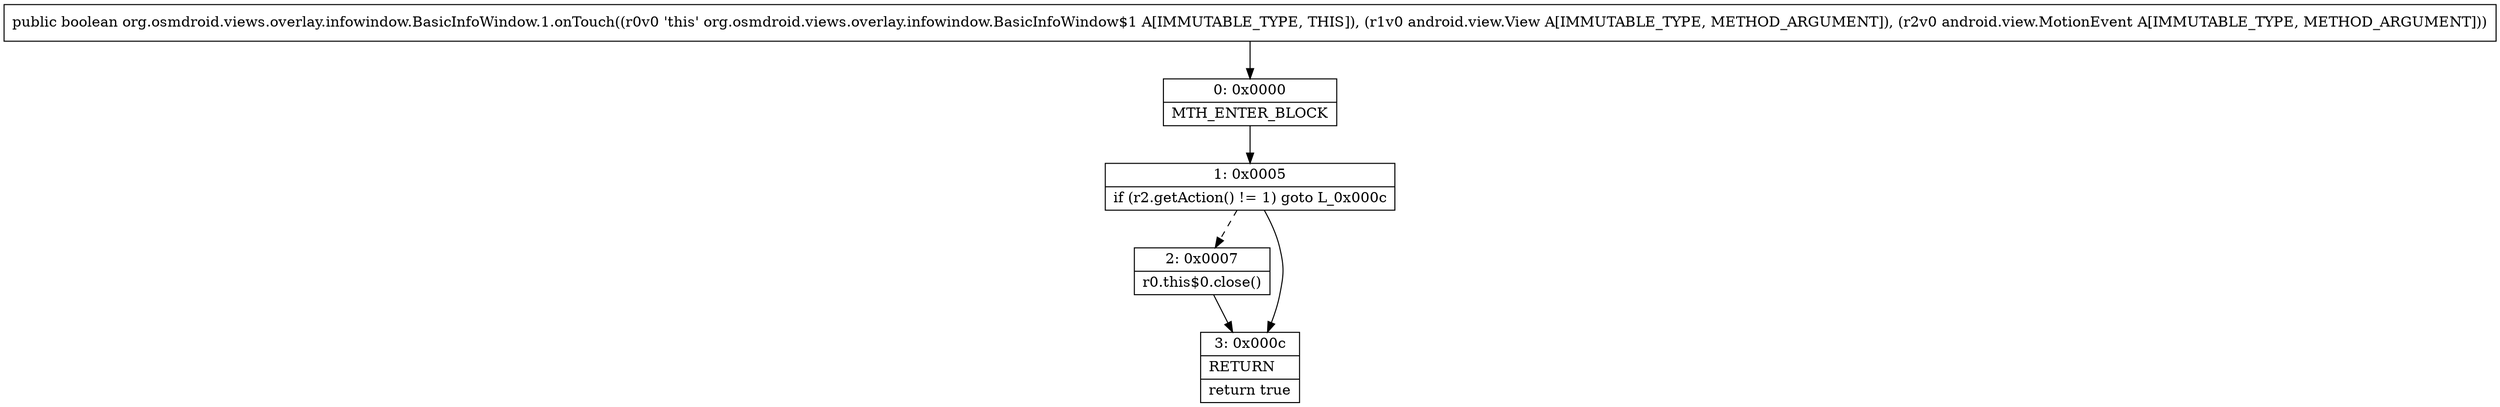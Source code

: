 digraph "CFG fororg.osmdroid.views.overlay.infowindow.BasicInfoWindow.1.onTouch(Landroid\/view\/View;Landroid\/view\/MotionEvent;)Z" {
Node_0 [shape=record,label="{0\:\ 0x0000|MTH_ENTER_BLOCK\l}"];
Node_1 [shape=record,label="{1\:\ 0x0005|if (r2.getAction() != 1) goto L_0x000c\l}"];
Node_2 [shape=record,label="{2\:\ 0x0007|r0.this$0.close()\l}"];
Node_3 [shape=record,label="{3\:\ 0x000c|RETURN\l|return true\l}"];
MethodNode[shape=record,label="{public boolean org.osmdroid.views.overlay.infowindow.BasicInfoWindow.1.onTouch((r0v0 'this' org.osmdroid.views.overlay.infowindow.BasicInfoWindow$1 A[IMMUTABLE_TYPE, THIS]), (r1v0 android.view.View A[IMMUTABLE_TYPE, METHOD_ARGUMENT]), (r2v0 android.view.MotionEvent A[IMMUTABLE_TYPE, METHOD_ARGUMENT])) }"];
MethodNode -> Node_0;
Node_0 -> Node_1;
Node_1 -> Node_2[style=dashed];
Node_1 -> Node_3;
Node_2 -> Node_3;
}

